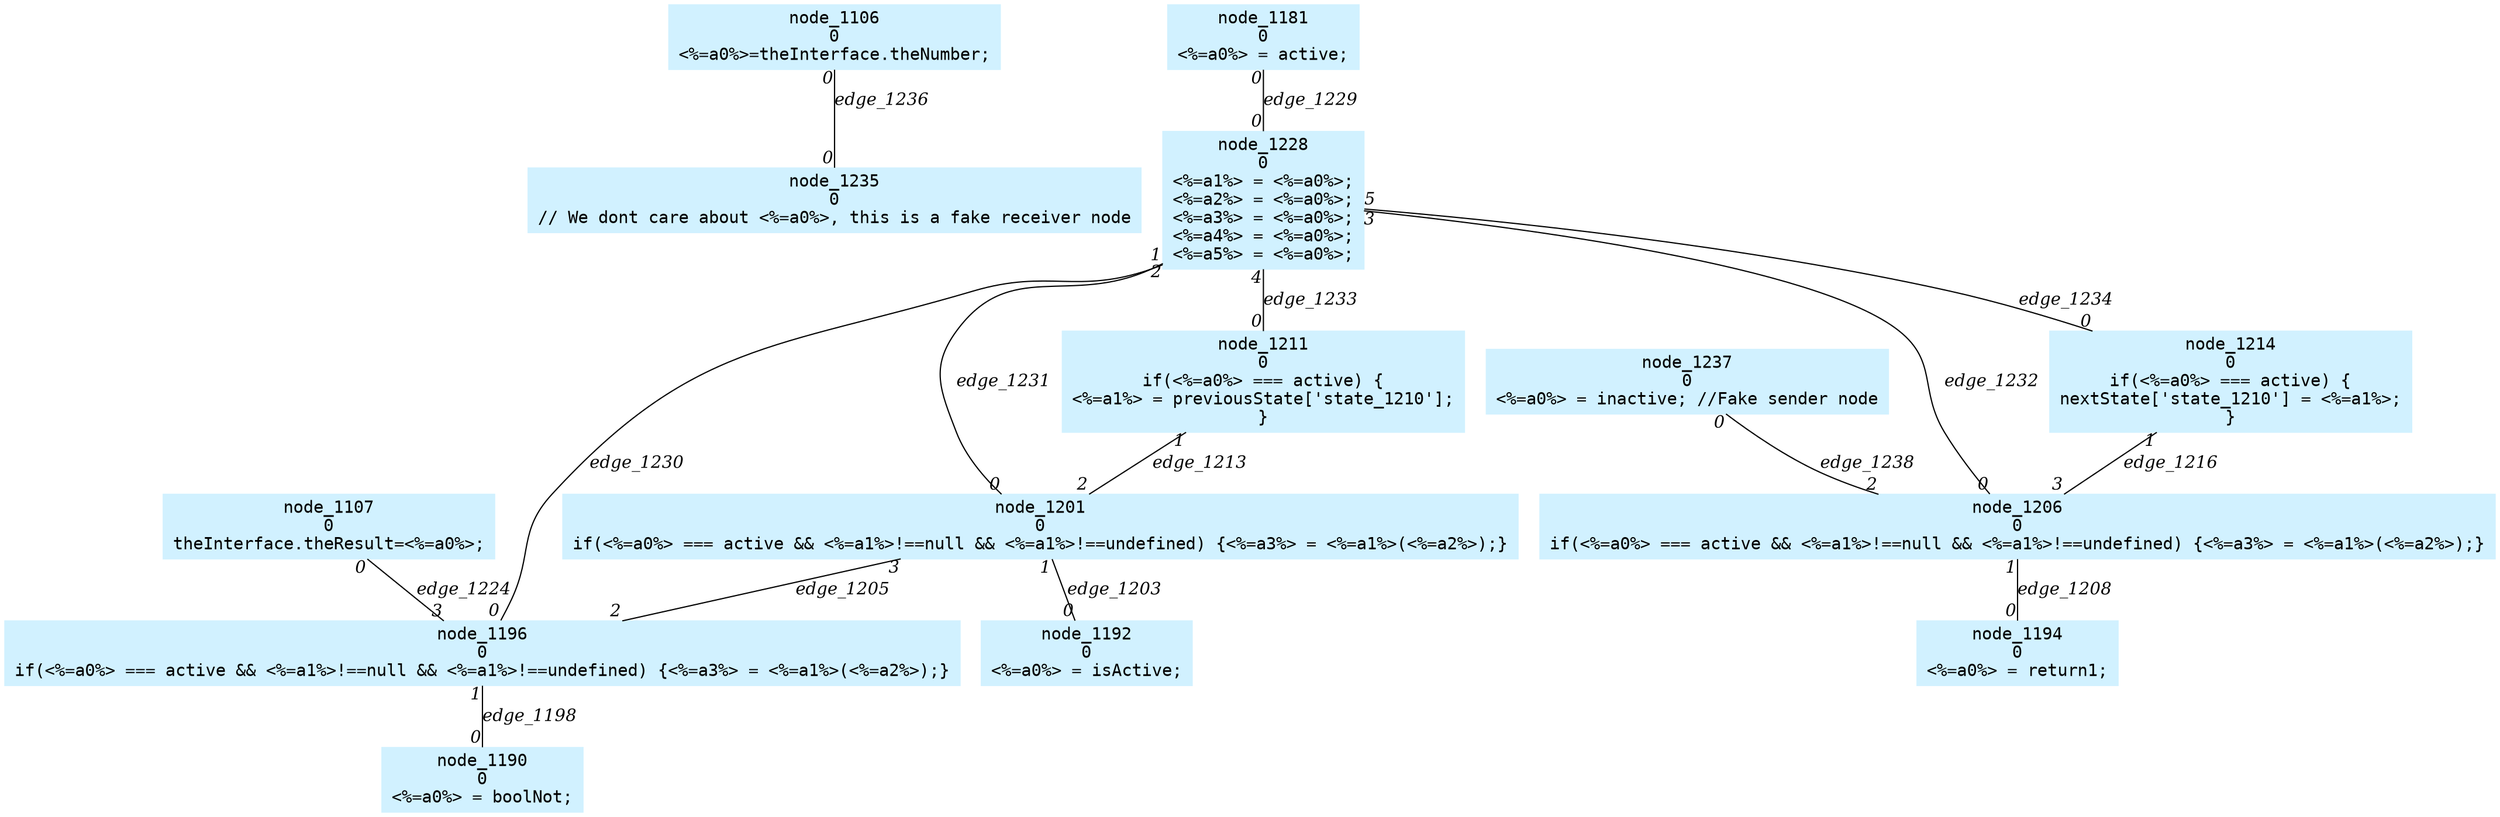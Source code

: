 digraph g{node_1106 [shape=box, style=filled, color="#d1f1ff", fontname="Courier", label="node_1106
0
<%=a0%>=theInterface.theNumber;
" ]
node_1107 [shape=box, style=filled, color="#d1f1ff", fontname="Courier", label="node_1107
0
theInterface.theResult=<%=a0%>;
" ]
node_1181 [shape=box, style=filled, color="#d1f1ff", fontname="Courier", label="node_1181
0
<%=a0%> = active;
" ]
node_1190 [shape=box, style=filled, color="#d1f1ff", fontname="Courier", label="node_1190
0
<%=a0%> = boolNot;
" ]
node_1192 [shape=box, style=filled, color="#d1f1ff", fontname="Courier", label="node_1192
0
<%=a0%> = isActive;
" ]
node_1194 [shape=box, style=filled, color="#d1f1ff", fontname="Courier", label="node_1194
0
<%=a0%> = return1;
" ]
node_1196 [shape=box, style=filled, color="#d1f1ff", fontname="Courier", label="node_1196
0
if(<%=a0%> === active && <%=a1%>!==null && <%=a1%>!==undefined) {<%=a3%> = <%=a1%>(<%=a2%>);}
" ]
node_1201 [shape=box, style=filled, color="#d1f1ff", fontname="Courier", label="node_1201
0
if(<%=a0%> === active && <%=a1%>!==null && <%=a1%>!==undefined) {<%=a3%> = <%=a1%>(<%=a2%>);}
" ]
node_1206 [shape=box, style=filled, color="#d1f1ff", fontname="Courier", label="node_1206
0
if(<%=a0%> === active && <%=a1%>!==null && <%=a1%>!==undefined) {<%=a3%> = <%=a1%>(<%=a2%>);}
" ]
node_1211 [shape=box, style=filled, color="#d1f1ff", fontname="Courier", label="node_1211
0
if(<%=a0%> === active) {
<%=a1%> = previousState['state_1210'];
}
" ]
node_1214 [shape=box, style=filled, color="#d1f1ff", fontname="Courier", label="node_1214
0
if(<%=a0%> === active) {
nextState['state_1210'] = <%=a1%>;
}
" ]
node_1228 [shape=box, style=filled, color="#d1f1ff", fontname="Courier", label="node_1228
0
<%=a1%> = <%=a0%>;
<%=a2%> = <%=a0%>;
<%=a3%> = <%=a0%>;
<%=a4%> = <%=a0%>;
<%=a5%> = <%=a0%>;
" ]
node_1235 [shape=box, style=filled, color="#d1f1ff", fontname="Courier", label="node_1235
0
// We dont care about <%=a0%>, this is a fake receiver node
" ]
node_1237 [shape=box, style=filled, color="#d1f1ff", fontname="Courier", label="node_1237
0
<%=a0%> = inactive; //Fake sender node
" ]
node_1196 -> node_1190 [dir=none, arrowHead=none, fontname="Times-Italic", label="edge_1198",  headlabel="0", taillabel="1" ]
node_1201 -> node_1192 [dir=none, arrowHead=none, fontname="Times-Italic", label="edge_1203",  headlabel="0", taillabel="1" ]
node_1201 -> node_1196 [dir=none, arrowHead=none, fontname="Times-Italic", label="edge_1205",  headlabel="2", taillabel="3" ]
node_1206 -> node_1194 [dir=none, arrowHead=none, fontname="Times-Italic", label="edge_1208",  headlabel="0", taillabel="1" ]
node_1211 -> node_1201 [dir=none, arrowHead=none, fontname="Times-Italic", label="edge_1213",  headlabel="2", taillabel="1" ]
node_1214 -> node_1206 [dir=none, arrowHead=none, fontname="Times-Italic", label="edge_1216",  headlabel="3", taillabel="1" ]
node_1107 -> node_1196 [dir=none, arrowHead=none, fontname="Times-Italic", label="edge_1224",  headlabel="3", taillabel="0" ]
node_1181 -> node_1228 [dir=none, arrowHead=none, fontname="Times-Italic", label="edge_1229",  headlabel="0", taillabel="0" ]
node_1228 -> node_1196 [dir=none, arrowHead=none, fontname="Times-Italic", label="edge_1230",  headlabel="0", taillabel="1" ]
node_1228 -> node_1201 [dir=none, arrowHead=none, fontname="Times-Italic", label="edge_1231",  headlabel="0", taillabel="2" ]
node_1228 -> node_1206 [dir=none, arrowHead=none, fontname="Times-Italic", label="edge_1232",  headlabel="0", taillabel="3" ]
node_1228 -> node_1211 [dir=none, arrowHead=none, fontname="Times-Italic", label="edge_1233",  headlabel="0", taillabel="4" ]
node_1228 -> node_1214 [dir=none, arrowHead=none, fontname="Times-Italic", label="edge_1234",  headlabel="0", taillabel="5" ]
node_1106 -> node_1235 [dir=none, arrowHead=none, fontname="Times-Italic", label="edge_1236",  headlabel="0", taillabel="0" ]
node_1237 -> node_1206 [dir=none, arrowHead=none, fontname="Times-Italic", label="edge_1238",  headlabel="2", taillabel="0" ]
}